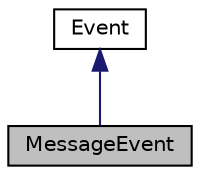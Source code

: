 digraph "MessageEvent"
{
 // LATEX_PDF_SIZE
  edge [fontname="Helvetica",fontsize="10",labelfontname="Helvetica",labelfontsize="10"];
  node [fontname="Helvetica",fontsize="10",shape=record];
  Node1 [label="MessageEvent",height=0.2,width=0.4,color="black", fillcolor="grey75", style="filled", fontcolor="black",tooltip="Represents a message event, derived from the base Event class."];
  Node2 -> Node1 [dir="back",color="midnightblue",fontsize="10",style="solid",fontname="Helvetica"];
  Node2 [label="Event",height=0.2,width=0.4,color="black", fillcolor="white", style="filled",URL="$classEvent.html",tooltip="This is an abstract class representing an event."];
}
